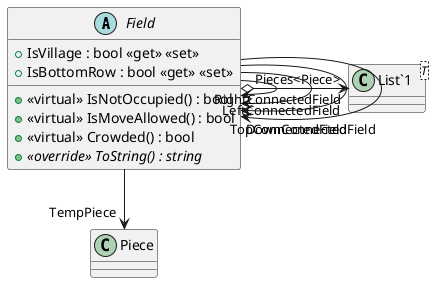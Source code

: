 @startuml
abstract class Field {
    + <<virtual>> IsNotOccupied() : bool
    + IsVillage : bool <<get>> <<set>>
    + IsBottomRow : bool <<get>> <<set>>
    + <<virtual>> IsMoveAllowed() : bool
    + <<virtual>> Crowded() : bool
    + {abstract} <<override>> ToString() : string
}
class "List`1"<T> {
}
Field o-> "Pieces<Piece>" "List`1"
Field --> "TempPiece" Piece
Field --> "LeftConnectedField" Field
Field --> "RightConnectedField" Field
Field --> "TopConnectedField" Field
Field --> "DownConnectedField" Field
@enduml
